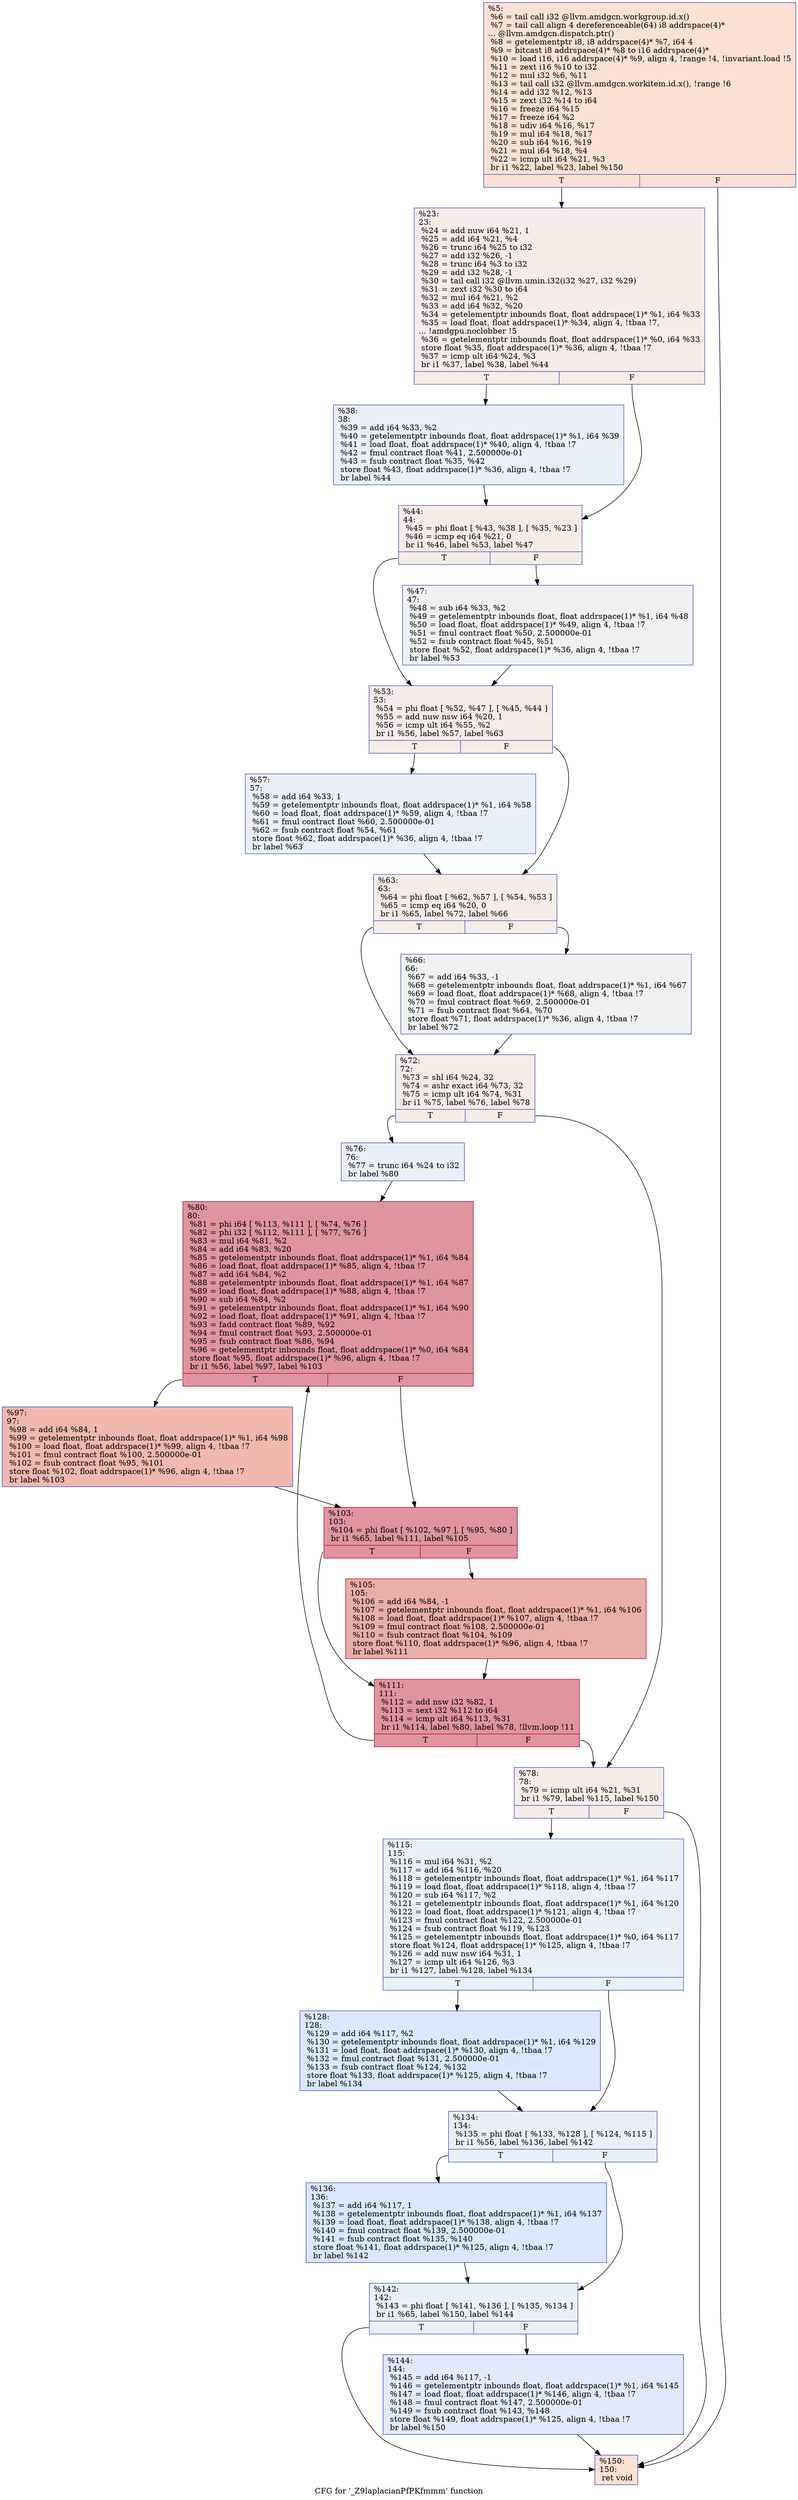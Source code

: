 digraph "CFG for '_Z9laplacianPfPKfmmm' function" {
	label="CFG for '_Z9laplacianPfPKfmmm' function";

	Node0x6239e60 [shape=record,color="#3d50c3ff", style=filled, fillcolor="#f7b99e70",label="{%5:\l  %6 = tail call i32 @llvm.amdgcn.workgroup.id.x()\l  %7 = tail call align 4 dereferenceable(64) i8 addrspace(4)*\l... @llvm.amdgcn.dispatch.ptr()\l  %8 = getelementptr i8, i8 addrspace(4)* %7, i64 4\l  %9 = bitcast i8 addrspace(4)* %8 to i16 addrspace(4)*\l  %10 = load i16, i16 addrspace(4)* %9, align 4, !range !4, !invariant.load !5\l  %11 = zext i16 %10 to i32\l  %12 = mul i32 %6, %11\l  %13 = tail call i32 @llvm.amdgcn.workitem.id.x(), !range !6\l  %14 = add i32 %12, %13\l  %15 = zext i32 %14 to i64\l  %16 = freeze i64 %15\l  %17 = freeze i64 %2\l  %18 = udiv i64 %16, %17\l  %19 = mul i64 %18, %17\l  %20 = sub i64 %16, %19\l  %21 = mul i64 %18, %4\l  %22 = icmp ult i64 %21, %3\l  br i1 %22, label %23, label %150\l|{<s0>T|<s1>F}}"];
	Node0x6239e60:s0 -> Node0x623c150;
	Node0x6239e60:s1 -> Node0x623c1e0;
	Node0x623c150 [shape=record,color="#3d50c3ff", style=filled, fillcolor="#ead5c970",label="{%23:\l23:                                               \l  %24 = add nuw i64 %21, 1\l  %25 = add i64 %21, %4\l  %26 = trunc i64 %25 to i32\l  %27 = add i32 %26, -1\l  %28 = trunc i64 %3 to i32\l  %29 = add i32 %28, -1\l  %30 = tail call i32 @llvm.umin.i32(i32 %27, i32 %29)\l  %31 = zext i32 %30 to i64\l  %32 = mul i64 %21, %2\l  %33 = add i64 %32, %20\l  %34 = getelementptr inbounds float, float addrspace(1)* %1, i64 %33\l  %35 = load float, float addrspace(1)* %34, align 4, !tbaa !7,\l... !amdgpu.noclobber !5\l  %36 = getelementptr inbounds float, float addrspace(1)* %0, i64 %33\l  store float %35, float addrspace(1)* %36, align 4, !tbaa !7\l  %37 = icmp ult i64 %24, %3\l  br i1 %37, label %38, label %44\l|{<s0>T|<s1>F}}"];
	Node0x623c150:s0 -> Node0x623dbc0;
	Node0x623c150:s1 -> Node0x623dc50;
	Node0x623dbc0 [shape=record,color="#3d50c3ff", style=filled, fillcolor="#cedaeb70",label="{%38:\l38:                                               \l  %39 = add i64 %33, %2\l  %40 = getelementptr inbounds float, float addrspace(1)* %1, i64 %39\l  %41 = load float, float addrspace(1)* %40, align 4, !tbaa !7\l  %42 = fmul contract float %41, 2.500000e-01\l  %43 = fsub contract float %35, %42\l  store float %43, float addrspace(1)* %36, align 4, !tbaa !7\l  br label %44\l}"];
	Node0x623dbc0 -> Node0x623dc50;
	Node0x623dc50 [shape=record,color="#3d50c3ff", style=filled, fillcolor="#ead5c970",label="{%44:\l44:                                               \l  %45 = phi float [ %43, %38 ], [ %35, %23 ]\l  %46 = icmp eq i64 %21, 0\l  br i1 %46, label %53, label %47\l|{<s0>T|<s1>F}}"];
	Node0x623dc50:s0 -> Node0x623ecd0;
	Node0x623dc50:s1 -> Node0x623ed20;
	Node0x623ed20 [shape=record,color="#3d50c3ff", style=filled, fillcolor="#d9dce170",label="{%47:\l47:                                               \l  %48 = sub i64 %33, %2\l  %49 = getelementptr inbounds float, float addrspace(1)* %1, i64 %48\l  %50 = load float, float addrspace(1)* %49, align 4, !tbaa !7\l  %51 = fmul contract float %50, 2.500000e-01\l  %52 = fsub contract float %45, %51\l  store float %52, float addrspace(1)* %36, align 4, !tbaa !7\l  br label %53\l}"];
	Node0x623ed20 -> Node0x623ecd0;
	Node0x623ecd0 [shape=record,color="#3d50c3ff", style=filled, fillcolor="#ead5c970",label="{%53:\l53:                                               \l  %54 = phi float [ %52, %47 ], [ %45, %44 ]\l  %55 = add nuw nsw i64 %20, 1\l  %56 = icmp ult i64 %55, %2\l  br i1 %56, label %57, label %63\l|{<s0>T|<s1>F}}"];
	Node0x623ecd0:s0 -> Node0x623f420;
	Node0x623ecd0:s1 -> Node0x623f470;
	Node0x623f420 [shape=record,color="#3d50c3ff", style=filled, fillcolor="#cedaeb70",label="{%57:\l57:                                               \l  %58 = add i64 %33, 1\l  %59 = getelementptr inbounds float, float addrspace(1)* %1, i64 %58\l  %60 = load float, float addrspace(1)* %59, align 4, !tbaa !7\l  %61 = fmul contract float %60, 2.500000e-01\l  %62 = fsub contract float %54, %61\l  store float %62, float addrspace(1)* %36, align 4, !tbaa !7\l  br label %63\l}"];
	Node0x623f420 -> Node0x623f470;
	Node0x623f470 [shape=record,color="#3d50c3ff", style=filled, fillcolor="#ead5c970",label="{%63:\l63:                                               \l  %64 = phi float [ %62, %57 ], [ %54, %53 ]\l  %65 = icmp eq i64 %20, 0\l  br i1 %65, label %72, label %66\l|{<s0>T|<s1>F}}"];
	Node0x623f470:s0 -> Node0x623c9d0;
	Node0x623f470:s1 -> Node0x623ca20;
	Node0x623ca20 [shape=record,color="#3d50c3ff", style=filled, fillcolor="#d9dce170",label="{%66:\l66:                                               \l  %67 = add i64 %33, -1\l  %68 = getelementptr inbounds float, float addrspace(1)* %1, i64 %67\l  %69 = load float, float addrspace(1)* %68, align 4, !tbaa !7\l  %70 = fmul contract float %69, 2.500000e-01\l  %71 = fsub contract float %64, %70\l  store float %71, float addrspace(1)* %36, align 4, !tbaa !7\l  br label %72\l}"];
	Node0x623ca20 -> Node0x623c9d0;
	Node0x623c9d0 [shape=record,color="#3d50c3ff", style=filled, fillcolor="#ead5c970",label="{%72:\l72:                                               \l  %73 = shl i64 %24, 32\l  %74 = ashr exact i64 %73, 32\l  %75 = icmp ult i64 %74, %31\l  br i1 %75, label %76, label %78\l|{<s0>T|<s1>F}}"];
	Node0x623c9d0:s0 -> Node0x6240360;
	Node0x623c9d0:s1 -> Node0x62403b0;
	Node0x6240360 [shape=record,color="#3d50c3ff", style=filled, fillcolor="#cedaeb70",label="{%76:\l76:                                               \l  %77 = trunc i64 %24 to i32\l  br label %80\l}"];
	Node0x6240360 -> Node0x6240520;
	Node0x62403b0 [shape=record,color="#3d50c3ff", style=filled, fillcolor="#ead5c970",label="{%78:\l78:                                               \l  %79 = icmp ult i64 %21, %31\l  br i1 %79, label %115, label %150\l|{<s0>T|<s1>F}}"];
	Node0x62403b0:s0 -> Node0x6240670;
	Node0x62403b0:s1 -> Node0x623c1e0;
	Node0x6240520 [shape=record,color="#b70d28ff", style=filled, fillcolor="#b70d2870",label="{%80:\l80:                                               \l  %81 = phi i64 [ %113, %111 ], [ %74, %76 ]\l  %82 = phi i32 [ %112, %111 ], [ %77, %76 ]\l  %83 = mul i64 %81, %2\l  %84 = add i64 %83, %20\l  %85 = getelementptr inbounds float, float addrspace(1)* %1, i64 %84\l  %86 = load float, float addrspace(1)* %85, align 4, !tbaa !7\l  %87 = add i64 %84, %2\l  %88 = getelementptr inbounds float, float addrspace(1)* %1, i64 %87\l  %89 = load float, float addrspace(1)* %88, align 4, !tbaa !7\l  %90 = sub i64 %84, %2\l  %91 = getelementptr inbounds float, float addrspace(1)* %1, i64 %90\l  %92 = load float, float addrspace(1)* %91, align 4, !tbaa !7\l  %93 = fadd contract float %89, %92\l  %94 = fmul contract float %93, 2.500000e-01\l  %95 = fsub contract float %86, %94\l  %96 = getelementptr inbounds float, float addrspace(1)* %0, i64 %84\l  store float %95, float addrspace(1)* %96, align 4, !tbaa !7\l  br i1 %56, label %97, label %103\l|{<s0>T|<s1>F}}"];
	Node0x6240520:s0 -> Node0x6241280;
	Node0x6240520:s1 -> Node0x6241310;
	Node0x6241280 [shape=record,color="#3d50c3ff", style=filled, fillcolor="#dc5d4a70",label="{%97:\l97:                                               \l  %98 = add i64 %84, 1\l  %99 = getelementptr inbounds float, float addrspace(1)* %1, i64 %98\l  %100 = load float, float addrspace(1)* %99, align 4, !tbaa !7\l  %101 = fmul contract float %100, 2.500000e-01\l  %102 = fsub contract float %95, %101\l  store float %102, float addrspace(1)* %96, align 4, !tbaa !7\l  br label %103\l}"];
	Node0x6241280 -> Node0x6241310;
	Node0x6241310 [shape=record,color="#b70d28ff", style=filled, fillcolor="#b70d2870",label="{%103:\l103:                                              \l  %104 = phi float [ %102, %97 ], [ %95, %80 ]\l  br i1 %65, label %111, label %105\l|{<s0>T|<s1>F}}"];
	Node0x6241310:s0 -> Node0x62407a0;
	Node0x6241310:s1 -> Node0x62418c0;
	Node0x62418c0 [shape=record,color="#b70d28ff", style=filled, fillcolor="#d0473d70",label="{%105:\l105:                                              \l  %106 = add i64 %84, -1\l  %107 = getelementptr inbounds float, float addrspace(1)* %1, i64 %106\l  %108 = load float, float addrspace(1)* %107, align 4, !tbaa !7\l  %109 = fmul contract float %108, 2.500000e-01\l  %110 = fsub contract float %104, %109\l  store float %110, float addrspace(1)* %96, align 4, !tbaa !7\l  br label %111\l}"];
	Node0x62418c0 -> Node0x62407a0;
	Node0x62407a0 [shape=record,color="#b70d28ff", style=filled, fillcolor="#b70d2870",label="{%111:\l111:                                              \l  %112 = add nsw i32 %82, 1\l  %113 = sext i32 %112 to i64\l  %114 = icmp ult i64 %113, %31\l  br i1 %114, label %80, label %78, !llvm.loop !11\l|{<s0>T|<s1>F}}"];
	Node0x62407a0:s0 -> Node0x6240520;
	Node0x62407a0:s1 -> Node0x62403b0;
	Node0x6240670 [shape=record,color="#3d50c3ff", style=filled, fillcolor="#cedaeb70",label="{%115:\l115:                                              \l  %116 = mul i64 %31, %2\l  %117 = add i64 %116, %20\l  %118 = getelementptr inbounds float, float addrspace(1)* %1, i64 %117\l  %119 = load float, float addrspace(1)* %118, align 4, !tbaa !7\l  %120 = sub i64 %117, %2\l  %121 = getelementptr inbounds float, float addrspace(1)* %1, i64 %120\l  %122 = load float, float addrspace(1)* %121, align 4, !tbaa !7\l  %123 = fmul contract float %122, 2.500000e-01\l  %124 = fsub contract float %119, %123\l  %125 = getelementptr inbounds float, float addrspace(1)* %0, i64 %117\l  store float %124, float addrspace(1)* %125, align 4, !tbaa !7\l  %126 = add nuw nsw i64 %31, 1\l  %127 = icmp ult i64 %126, %3\l  br i1 %127, label %128, label %134\l|{<s0>T|<s1>F}}"];
	Node0x6240670:s0 -> Node0x6242780;
	Node0x6240670:s1 -> Node0x62427d0;
	Node0x6242780 [shape=record,color="#3d50c3ff", style=filled, fillcolor="#abc8fd70",label="{%128:\l128:                                              \l  %129 = add i64 %117, %2\l  %130 = getelementptr inbounds float, float addrspace(1)* %1, i64 %129\l  %131 = load float, float addrspace(1)* %130, align 4, !tbaa !7\l  %132 = fmul contract float %131, 2.500000e-01\l  %133 = fsub contract float %124, %132\l  store float %133, float addrspace(1)* %125, align 4, !tbaa !7\l  br label %134\l}"];
	Node0x6242780 -> Node0x62427d0;
	Node0x62427d0 [shape=record,color="#3d50c3ff", style=filled, fillcolor="#cedaeb70",label="{%134:\l134:                                              \l  %135 = phi float [ %133, %128 ], [ %124, %115 ]\l  br i1 %56, label %136, label %142\l|{<s0>T|<s1>F}}"];
	Node0x62427d0:s0 -> Node0x6243140;
	Node0x62427d0:s1 -> Node0x6243190;
	Node0x6243140 [shape=record,color="#3d50c3ff", style=filled, fillcolor="#abc8fd70",label="{%136:\l136:                                              \l  %137 = add i64 %117, 1\l  %138 = getelementptr inbounds float, float addrspace(1)* %1, i64 %137\l  %139 = load float, float addrspace(1)* %138, align 4, !tbaa !7\l  %140 = fmul contract float %139, 2.500000e-01\l  %141 = fsub contract float %135, %140\l  store float %141, float addrspace(1)* %125, align 4, !tbaa !7\l  br label %142\l}"];
	Node0x6243140 -> Node0x6243190;
	Node0x6243190 [shape=record,color="#3d50c3ff", style=filled, fillcolor="#cedaeb70",label="{%142:\l142:                                              \l  %143 = phi float [ %141, %136 ], [ %135, %134 ]\l  br i1 %65, label %150, label %144\l|{<s0>T|<s1>F}}"];
	Node0x6243190:s0 -> Node0x623c1e0;
	Node0x6243190:s1 -> Node0x6243700;
	Node0x6243700 [shape=record,color="#3d50c3ff", style=filled, fillcolor="#b9d0f970",label="{%144:\l144:                                              \l  %145 = add i64 %117, -1\l  %146 = getelementptr inbounds float, float addrspace(1)* %1, i64 %145\l  %147 = load float, float addrspace(1)* %146, align 4, !tbaa !7\l  %148 = fmul contract float %147, 2.500000e-01\l  %149 = fsub contract float %143, %148\l  store float %149, float addrspace(1)* %125, align 4, !tbaa !7\l  br label %150\l}"];
	Node0x6243700 -> Node0x623c1e0;
	Node0x623c1e0 [shape=record,color="#3d50c3ff", style=filled, fillcolor="#f7b99e70",label="{%150:\l150:                                              \l  ret void\l}"];
}
